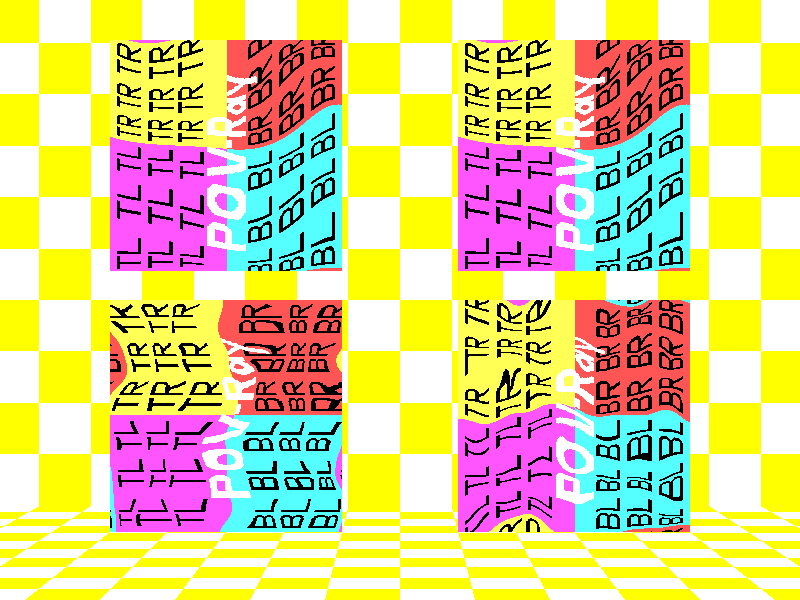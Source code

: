 // Persistence Of Vision raytracer version 3.5 sample file.
// Texture warp example
//
// -w320 -h240
// -w800 -h600 +a0.3

global_settings { assumed_gamma 2.2 }

#include "colors.inc"

camera {
  location <0,3,-31>
  direction 3*z
}

plane {  y,-1.01  hollow on pigment {checker Yellow,White}}

plane {  z, 4.01  hollow on pigment {checker Yellow,White}}

light_source { <300, 500, -500> color Gray65}
light_source { <-50,  10, -500> color Gray65}

#declare Thing = plane{z,0.1 hollow on clipped_by{box{-2,2}}}
#declare Test = pigment{image_map{png "test.png"} translate -1/2 scale 4}

object{Thing
  pigment { Test

//This is the traditional non-warp turbulence in the X direction only
    turbulence 0.4*x octaves 2

// followed by a rotate left 90 degrees.  The result is a rotated image
// with the turbulence rotated with it as see in the upper left
    rotate 90*z
  }
  translate <-3,5.5,0>
}

object{Thing
  pigment { Test
// Here we rotate first, then do X turbulence.  However the upper
//  right image shows that traditional POV-Ray syntax always transforms
//  the turbulence with the pattern, regardless of the order specified.

    rotate 90*z
    turbulence 0.4*x octaves 2
  }
  translate <3,5.5,0>
}

object{Thing
  pigment { Test
// Here we do the rotation first
    rotate 90*z

// and then do the turbulence in a new warp statement.  The results in the
// lower left are what we wanted all along.
    warp{turbulence 0.4*x octaves 2}
  }
  translate <-3,1,0>
}

object{Thing
  pigment { Test
// This lower right image shows that putting the warp statement first,
//  reverses the order and behaves the same as the upper images.
//  The turbulence is rotated with the pattern.  The results are slightly
//  different than the upper images.  That is because here, the turb happens
//  after the transformations that are inside the declared Test pigment.
    warp{turbulence 0.4*x octaves 2}
    rotate 90*z
  }
  translate <3,1,0>
}
